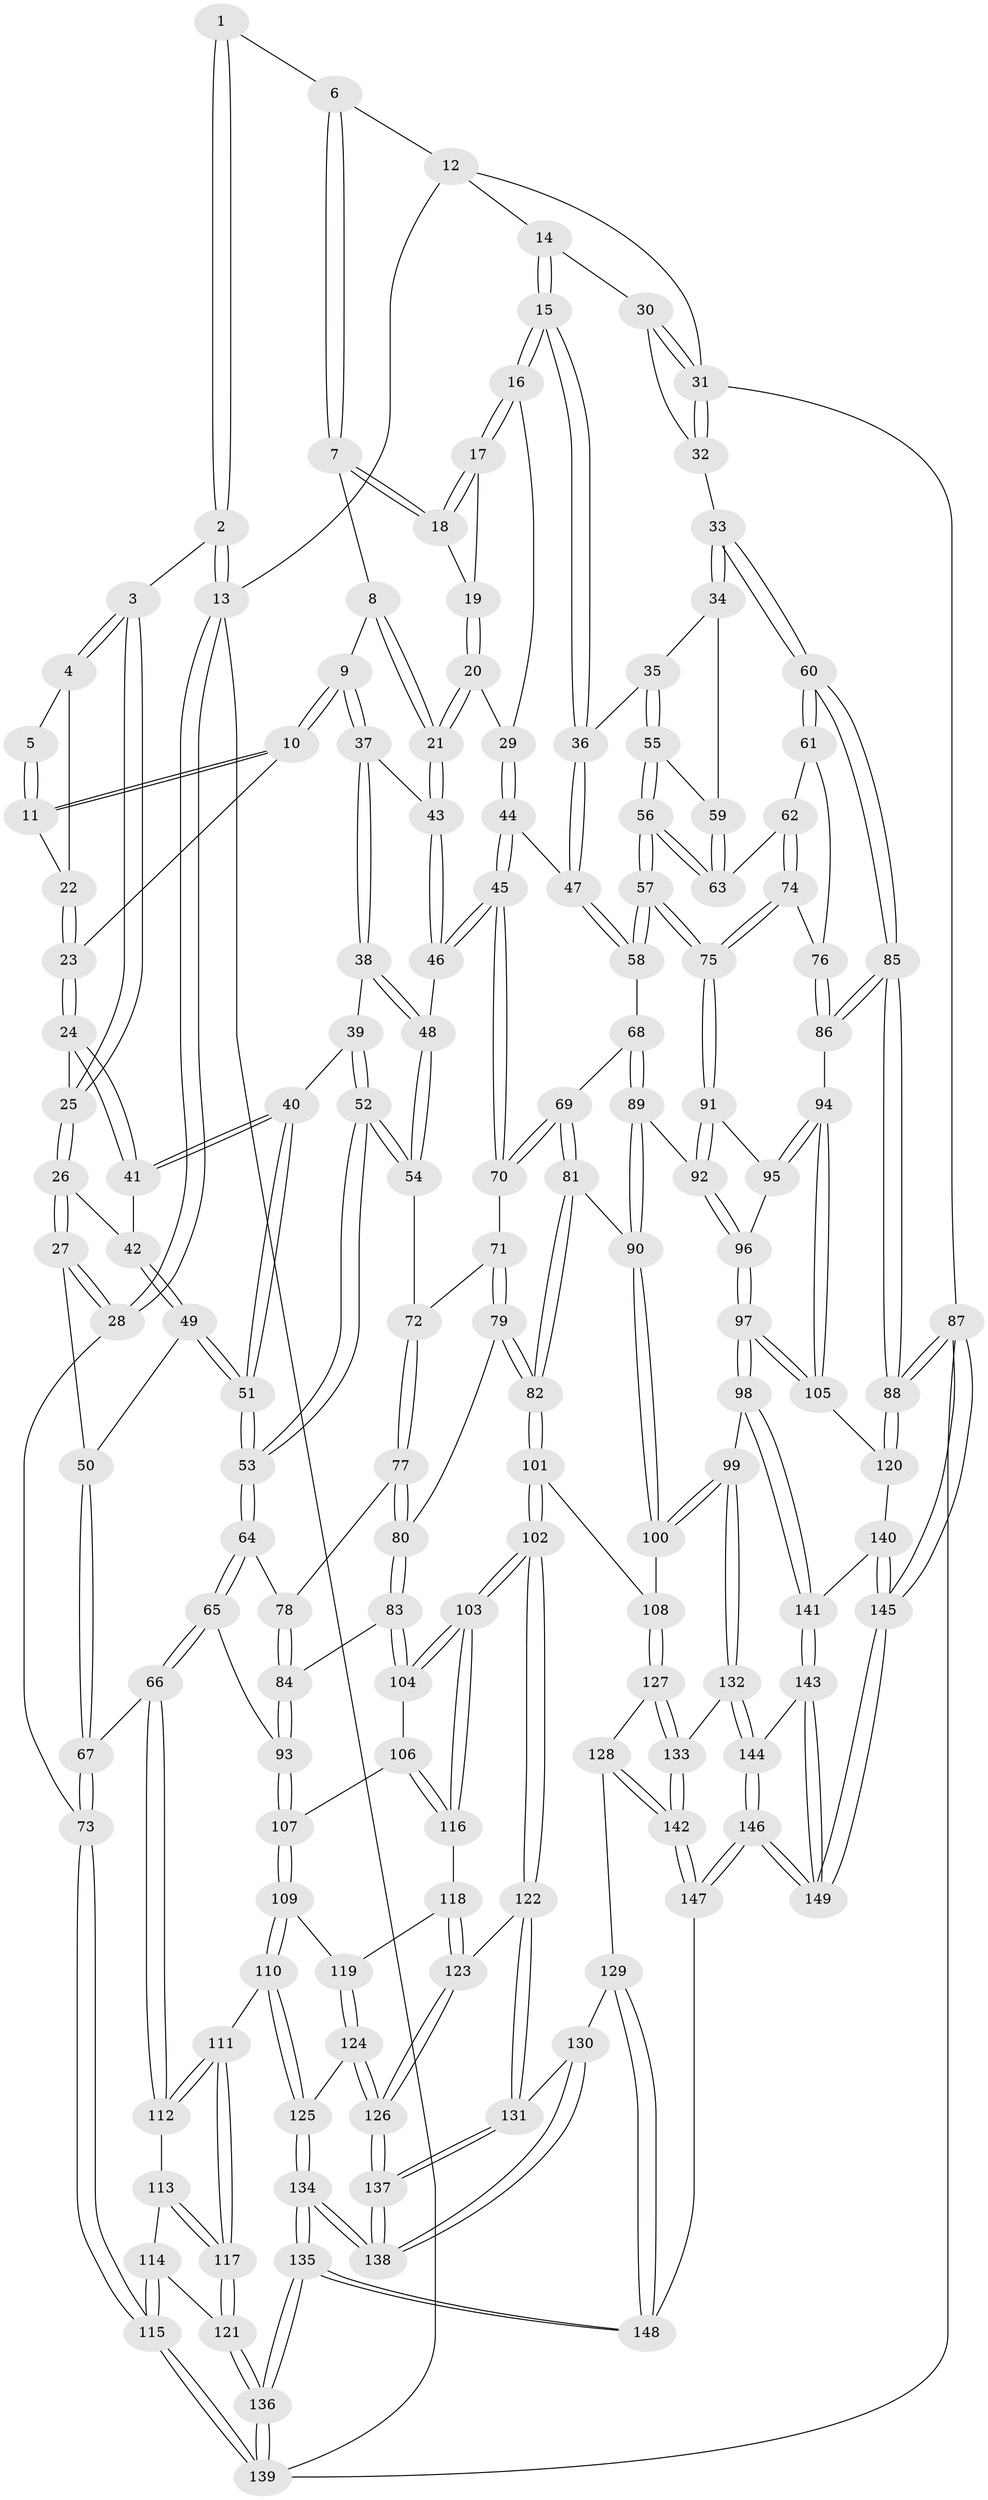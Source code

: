 // Generated by graph-tools (version 1.1) at 2025/51/03/09/25 03:51:09]
// undirected, 149 vertices, 369 edges
graph export_dot {
graph [start="1"]
  node [color=gray90,style=filled];
  1 [pos="+0.39505499996779775+0"];
  2 [pos="+0+0"];
  3 [pos="+0.12661666778698827+0"];
  4 [pos="+0.2445965558318658+0.04528051303041973"];
  5 [pos="+0.3112984690252769+0.015565373064749052"];
  6 [pos="+0.5007669672314767+0"];
  7 [pos="+0.5009100815497981+0"];
  8 [pos="+0.48832258714815324+0"];
  9 [pos="+0.41028776503572656+0.14090252473140255"];
  10 [pos="+0.3722237171746905+0.124532439558585"];
  11 [pos="+0.3431496499810652+0.099931695336956"];
  12 [pos="+0.7953860934921678+0"];
  13 [pos="+0+0"];
  14 [pos="+0.8198300752374359+0.044095834160743634"];
  15 [pos="+0.7870253831790213+0.14333743275243507"];
  16 [pos="+0.7399622908380493+0.1420681230993537"];
  17 [pos="+0.6775913050974872+0.09594074165065526"];
  18 [pos="+0.560971347202576+0"];
  19 [pos="+0.5680163706412188+0.07925076341150779"];
  20 [pos="+0.5589309674894408+0.1768414236167383"];
  21 [pos="+0.5414004464621385+0.18267519323122097"];
  22 [pos="+0.26652689205016233+0.08101003485935641"];
  23 [pos="+0.2262799133086504+0.15781153653174515"];
  24 [pos="+0.22210257852399692+0.16098817717917985"];
  25 [pos="+0.12214667455694672+0.0838789846257547"];
  26 [pos="+0.03743661567459616+0.20166756492336183"];
  27 [pos="+0+0.2372403848453986"];
  28 [pos="+0+0.2341375251064794"];
  29 [pos="+0.5901700920902878+0.18048561714657857"];
  30 [pos="+0.9121924161076677+0.059077648120195905"];
  31 [pos="+1+0"];
  32 [pos="+1+0.18380911221446125"];
  33 [pos="+1+0.2782829948296451"];
  34 [pos="+0.9684163206355821+0.25614818154608027"];
  35 [pos="+0.8282569401579944+0.21553431357306305"];
  36 [pos="+0.8077798540203877+0.19890935601364745"];
  37 [pos="+0.4196126653476543+0.1660631554284975"];
  38 [pos="+0.33451435844322747+0.2488904387023787"];
  39 [pos="+0.3160929413076256+0.24874372394836086"];
  40 [pos="+0.2463768646685134+0.24620568120515904"];
  41 [pos="+0.22886129499039598+0.22338038901012522"];
  42 [pos="+0.07713219991202361+0.23251336468256795"];
  43 [pos="+0.48746565694857485+0.2019961725628255"];
  44 [pos="+0.6505359706168221+0.35213673462299744"];
  45 [pos="+0.5253322887419603+0.3815028333744434"];
  46 [pos="+0.5105941173654384+0.363309928125259"];
  47 [pos="+0.6675121828942376+0.35360140670509377"];
  48 [pos="+0.3605352378731702+0.35470941590278987"];
  49 [pos="+0.12694582628001294+0.3361404834750171"];
  50 [pos="+0.05084693774329067+0.37600305351331664"];
  51 [pos="+0.1914726604154634+0.36806433682590073"];
  52 [pos="+0.23480508040096335+0.4578876250622547"];
  53 [pos="+0.23101307030870757+0.4593712601204975"];
  54 [pos="+0.29421075622452064+0.43574600588288614"];
  55 [pos="+0.8341305307189429+0.34676790914651673"];
  56 [pos="+0.8182684627656422+0.4810095152631993"];
  57 [pos="+0.8112793445183855+0.4924454752114413"];
  58 [pos="+0.7407972194312673+0.4687217453716252"];
  59 [pos="+0.9158556852838043+0.37455733873616753"];
  60 [pos="+1+0.3691189932508865"];
  61 [pos="+1+0.41885449205274367"];
  62 [pos="+1+0.4200027446128467"];
  63 [pos="+0.9143774783663396+0.4227130475643929"];
  64 [pos="+0.2238520172304386+0.47567787234834186"];
  65 [pos="+0.15060716792898182+0.5752528995590006"];
  66 [pos="+0.1440834958236641+0.5773440850968131"];
  67 [pos="+0.046220245918061474+0.5698210920101787"];
  68 [pos="+0.6278699754530229+0.536875199295826"];
  69 [pos="+0.6194795205906206+0.5355266837355813"];
  70 [pos="+0.5121251270601965+0.4688371970766571"];
  71 [pos="+0.503872305336638+0.47632902100769453"];
  72 [pos="+0.4306251617424366+0.48997302297499734"];
  73 [pos="+0+0.6178721366384268"];
  74 [pos="+0.8312728816444497+0.5232415084247645"];
  75 [pos="+0.8245572043741966+0.5224717897992373"];
  76 [pos="+0.9238155855500688+0.5376910786949083"];
  77 [pos="+0.3880843435219195+0.5576304675278688"];
  78 [pos="+0.32412828062196464+0.5368702883014644"];
  79 [pos="+0.4834483070891142+0.6291644308904761"];
  80 [pos="+0.39218670371294917+0.6262711622479261"];
  81 [pos="+0.5615457699052755+0.623928781644871"];
  82 [pos="+0.4923190036928949+0.6394277234197381"];
  83 [pos="+0.36801028740751984+0.6426267884128103"];
  84 [pos="+0.36252937377881544+0.6407632266352496"];
  85 [pos="+1+0.6184889737066381"];
  86 [pos="+1+0.6161852104592724"];
  87 [pos="+1+1"];
  88 [pos="+1+0.8205661051806622"];
  89 [pos="+0.6622312745702406+0.6145313500550342"];
  90 [pos="+0.6241805557488027+0.6672863529183248"];
  91 [pos="+0.8227866041356311+0.5354741243148449"];
  92 [pos="+0.6807859378291337+0.6192187166561914"];
  93 [pos="+0.19385631551804652+0.6073095648571147"];
  94 [pos="+0.8733105648195661+0.7046552798320169"];
  95 [pos="+0.8240806313374314+0.5494258325697755"];
  96 [pos="+0.7255491541674713+0.6690175218417438"];
  97 [pos="+0.7475581073184958+0.7948790321012492"];
  98 [pos="+0.7378636796688454+0.8009436325652864"];
  99 [pos="+0.7341527997378893+0.8024765362344712"];
  100 [pos="+0.6213617320060515+0.7522060230338388"];
  101 [pos="+0.5102035263629034+0.7527389184714358"];
  102 [pos="+0.4490354451720303+0.7783147122086488"];
  103 [pos="+0.44050373874680593+0.7752000857144167"];
  104 [pos="+0.3674900534077703+0.6674632180173575"];
  105 [pos="+0.8591394632876292+0.7692801133379692"];
  106 [pos="+0.31066521445145+0.7428539535017038"];
  107 [pos="+0.2684097185525765+0.7379336333518154"];
  108 [pos="+0.5412703022390521+0.7646687651688698"];
  109 [pos="+0.23947434960774636+0.7885607411527427"];
  110 [pos="+0.2043873918561406+0.8131161356862023"];
  111 [pos="+0.1758970741981187+0.8085597769782958"];
  112 [pos="+0.13772706771649523+0.7286596458352669"];
  113 [pos="+0.0842411351890054+0.7692110140927305"];
  114 [pos="+0.03895852591026394+0.7786931549049771"];
  115 [pos="+0+0.679984642885482"];
  116 [pos="+0.3483191050471104+0.7833093852482235"];
  117 [pos="+0.12101380284514494+0.8558559320421864"];
  118 [pos="+0.344391652969802+0.7921960605622532"];
  119 [pos="+0.28908636028453977+0.8217579153336645"];
  120 [pos="+0.8673022025383551+0.7754456561630325"];
  121 [pos="+0.09952451840256529+0.8844360622358158"];
  122 [pos="+0.43553880110860715+0.8454876773143581"];
  123 [pos="+0.3432577788071291+0.8574462256831848"];
  124 [pos="+0.29442579544472486+0.8682118316601863"];
  125 [pos="+0.21645369535081949+0.8379104174387814"];
  126 [pos="+0.31672332213999516+0.8991219200227142"];
  127 [pos="+0.5473982714883898+0.8494863147819594"];
  128 [pos="+0.5423312873163937+0.8698073221507812"];
  129 [pos="+0.47525408351823334+0.9067943660534945"];
  130 [pos="+0.4631339057789214+0.8942489339190107"];
  131 [pos="+0.4366724433943883+0.8532405146921673"];
  132 [pos="+0.7171028823722777+0.8399825195674846"];
  133 [pos="+0.6333313381209823+0.8775500363726149"];
  134 [pos="+0.2364346609960594+1"];
  135 [pos="+0.23595736075693702+1"];
  136 [pos="+0+1"];
  137 [pos="+0.31678404462481785+0.9711099276052337"];
  138 [pos="+0.3158241500565088+0.9754691552015057"];
  139 [pos="+0+1"];
  140 [pos="+0.8943339852156156+0.8711947729257777"];
  141 [pos="+0.8322837001192221+0.964454627237731"];
  142 [pos="+0.5792097123947227+0.9314884493280084"];
  143 [pos="+0.8154144341857807+1"];
  144 [pos="+0.7168547012457158+0.8429073412629466"];
  145 [pos="+1+1"];
  146 [pos="+0.5721436258785146+1"];
  147 [pos="+0.5604717813085864+1"];
  148 [pos="+0.5072224497013278+1"];
  149 [pos="+0.8320502488834982+1"];
  1 -- 2;
  1 -- 2;
  1 -- 6;
  2 -- 3;
  2 -- 13;
  2 -- 13;
  3 -- 4;
  3 -- 4;
  3 -- 25;
  3 -- 25;
  4 -- 5;
  4 -- 22;
  5 -- 11;
  5 -- 11;
  6 -- 7;
  6 -- 7;
  6 -- 12;
  7 -- 8;
  7 -- 18;
  7 -- 18;
  8 -- 9;
  8 -- 21;
  8 -- 21;
  9 -- 10;
  9 -- 10;
  9 -- 37;
  9 -- 37;
  10 -- 11;
  10 -- 11;
  10 -- 23;
  11 -- 22;
  12 -- 13;
  12 -- 14;
  12 -- 31;
  13 -- 28;
  13 -- 28;
  13 -- 139;
  14 -- 15;
  14 -- 15;
  14 -- 30;
  15 -- 16;
  15 -- 16;
  15 -- 36;
  15 -- 36;
  16 -- 17;
  16 -- 17;
  16 -- 29;
  17 -- 18;
  17 -- 18;
  17 -- 19;
  18 -- 19;
  19 -- 20;
  19 -- 20;
  20 -- 21;
  20 -- 21;
  20 -- 29;
  21 -- 43;
  21 -- 43;
  22 -- 23;
  22 -- 23;
  23 -- 24;
  23 -- 24;
  24 -- 25;
  24 -- 41;
  24 -- 41;
  25 -- 26;
  25 -- 26;
  26 -- 27;
  26 -- 27;
  26 -- 42;
  27 -- 28;
  27 -- 28;
  27 -- 50;
  28 -- 73;
  29 -- 44;
  29 -- 44;
  30 -- 31;
  30 -- 31;
  30 -- 32;
  31 -- 32;
  31 -- 32;
  31 -- 87;
  32 -- 33;
  33 -- 34;
  33 -- 34;
  33 -- 60;
  33 -- 60;
  34 -- 35;
  34 -- 59;
  35 -- 36;
  35 -- 55;
  35 -- 55;
  36 -- 47;
  36 -- 47;
  37 -- 38;
  37 -- 38;
  37 -- 43;
  38 -- 39;
  38 -- 48;
  38 -- 48;
  39 -- 40;
  39 -- 52;
  39 -- 52;
  40 -- 41;
  40 -- 41;
  40 -- 51;
  40 -- 51;
  41 -- 42;
  42 -- 49;
  42 -- 49;
  43 -- 46;
  43 -- 46;
  44 -- 45;
  44 -- 45;
  44 -- 47;
  45 -- 46;
  45 -- 46;
  45 -- 70;
  45 -- 70;
  46 -- 48;
  47 -- 58;
  47 -- 58;
  48 -- 54;
  48 -- 54;
  49 -- 50;
  49 -- 51;
  49 -- 51;
  50 -- 67;
  50 -- 67;
  51 -- 53;
  51 -- 53;
  52 -- 53;
  52 -- 53;
  52 -- 54;
  52 -- 54;
  53 -- 64;
  53 -- 64;
  54 -- 72;
  55 -- 56;
  55 -- 56;
  55 -- 59;
  56 -- 57;
  56 -- 57;
  56 -- 63;
  56 -- 63;
  57 -- 58;
  57 -- 58;
  57 -- 75;
  57 -- 75;
  58 -- 68;
  59 -- 63;
  59 -- 63;
  60 -- 61;
  60 -- 61;
  60 -- 85;
  60 -- 85;
  61 -- 62;
  61 -- 76;
  62 -- 63;
  62 -- 74;
  62 -- 74;
  64 -- 65;
  64 -- 65;
  64 -- 78;
  65 -- 66;
  65 -- 66;
  65 -- 93;
  66 -- 67;
  66 -- 112;
  66 -- 112;
  67 -- 73;
  67 -- 73;
  68 -- 69;
  68 -- 89;
  68 -- 89;
  69 -- 70;
  69 -- 70;
  69 -- 81;
  69 -- 81;
  70 -- 71;
  71 -- 72;
  71 -- 79;
  71 -- 79;
  72 -- 77;
  72 -- 77;
  73 -- 115;
  73 -- 115;
  74 -- 75;
  74 -- 75;
  74 -- 76;
  75 -- 91;
  75 -- 91;
  76 -- 86;
  76 -- 86;
  77 -- 78;
  77 -- 80;
  77 -- 80;
  78 -- 84;
  78 -- 84;
  79 -- 80;
  79 -- 82;
  79 -- 82;
  80 -- 83;
  80 -- 83;
  81 -- 82;
  81 -- 82;
  81 -- 90;
  82 -- 101;
  82 -- 101;
  83 -- 84;
  83 -- 104;
  83 -- 104;
  84 -- 93;
  84 -- 93;
  85 -- 86;
  85 -- 86;
  85 -- 88;
  85 -- 88;
  86 -- 94;
  87 -- 88;
  87 -- 88;
  87 -- 145;
  87 -- 145;
  87 -- 139;
  88 -- 120;
  88 -- 120;
  89 -- 90;
  89 -- 90;
  89 -- 92;
  90 -- 100;
  90 -- 100;
  91 -- 92;
  91 -- 92;
  91 -- 95;
  92 -- 96;
  92 -- 96;
  93 -- 107;
  93 -- 107;
  94 -- 95;
  94 -- 95;
  94 -- 105;
  94 -- 105;
  95 -- 96;
  96 -- 97;
  96 -- 97;
  97 -- 98;
  97 -- 98;
  97 -- 105;
  97 -- 105;
  98 -- 99;
  98 -- 141;
  98 -- 141;
  99 -- 100;
  99 -- 100;
  99 -- 132;
  99 -- 132;
  100 -- 108;
  101 -- 102;
  101 -- 102;
  101 -- 108;
  102 -- 103;
  102 -- 103;
  102 -- 122;
  102 -- 122;
  103 -- 104;
  103 -- 104;
  103 -- 116;
  103 -- 116;
  104 -- 106;
  105 -- 120;
  106 -- 107;
  106 -- 116;
  106 -- 116;
  107 -- 109;
  107 -- 109;
  108 -- 127;
  108 -- 127;
  109 -- 110;
  109 -- 110;
  109 -- 119;
  110 -- 111;
  110 -- 125;
  110 -- 125;
  111 -- 112;
  111 -- 112;
  111 -- 117;
  111 -- 117;
  112 -- 113;
  113 -- 114;
  113 -- 117;
  113 -- 117;
  114 -- 115;
  114 -- 115;
  114 -- 121;
  115 -- 139;
  115 -- 139;
  116 -- 118;
  117 -- 121;
  117 -- 121;
  118 -- 119;
  118 -- 123;
  118 -- 123;
  119 -- 124;
  119 -- 124;
  120 -- 140;
  121 -- 136;
  121 -- 136;
  122 -- 123;
  122 -- 131;
  122 -- 131;
  123 -- 126;
  123 -- 126;
  124 -- 125;
  124 -- 126;
  124 -- 126;
  125 -- 134;
  125 -- 134;
  126 -- 137;
  126 -- 137;
  127 -- 128;
  127 -- 133;
  127 -- 133;
  128 -- 129;
  128 -- 142;
  128 -- 142;
  129 -- 130;
  129 -- 148;
  129 -- 148;
  130 -- 131;
  130 -- 138;
  130 -- 138;
  131 -- 137;
  131 -- 137;
  132 -- 133;
  132 -- 144;
  132 -- 144;
  133 -- 142;
  133 -- 142;
  134 -- 135;
  134 -- 135;
  134 -- 138;
  134 -- 138;
  135 -- 136;
  135 -- 136;
  135 -- 148;
  135 -- 148;
  136 -- 139;
  136 -- 139;
  137 -- 138;
  137 -- 138;
  140 -- 141;
  140 -- 145;
  140 -- 145;
  141 -- 143;
  141 -- 143;
  142 -- 147;
  142 -- 147;
  143 -- 144;
  143 -- 149;
  143 -- 149;
  144 -- 146;
  144 -- 146;
  145 -- 149;
  145 -- 149;
  146 -- 147;
  146 -- 147;
  146 -- 149;
  146 -- 149;
  147 -- 148;
}
